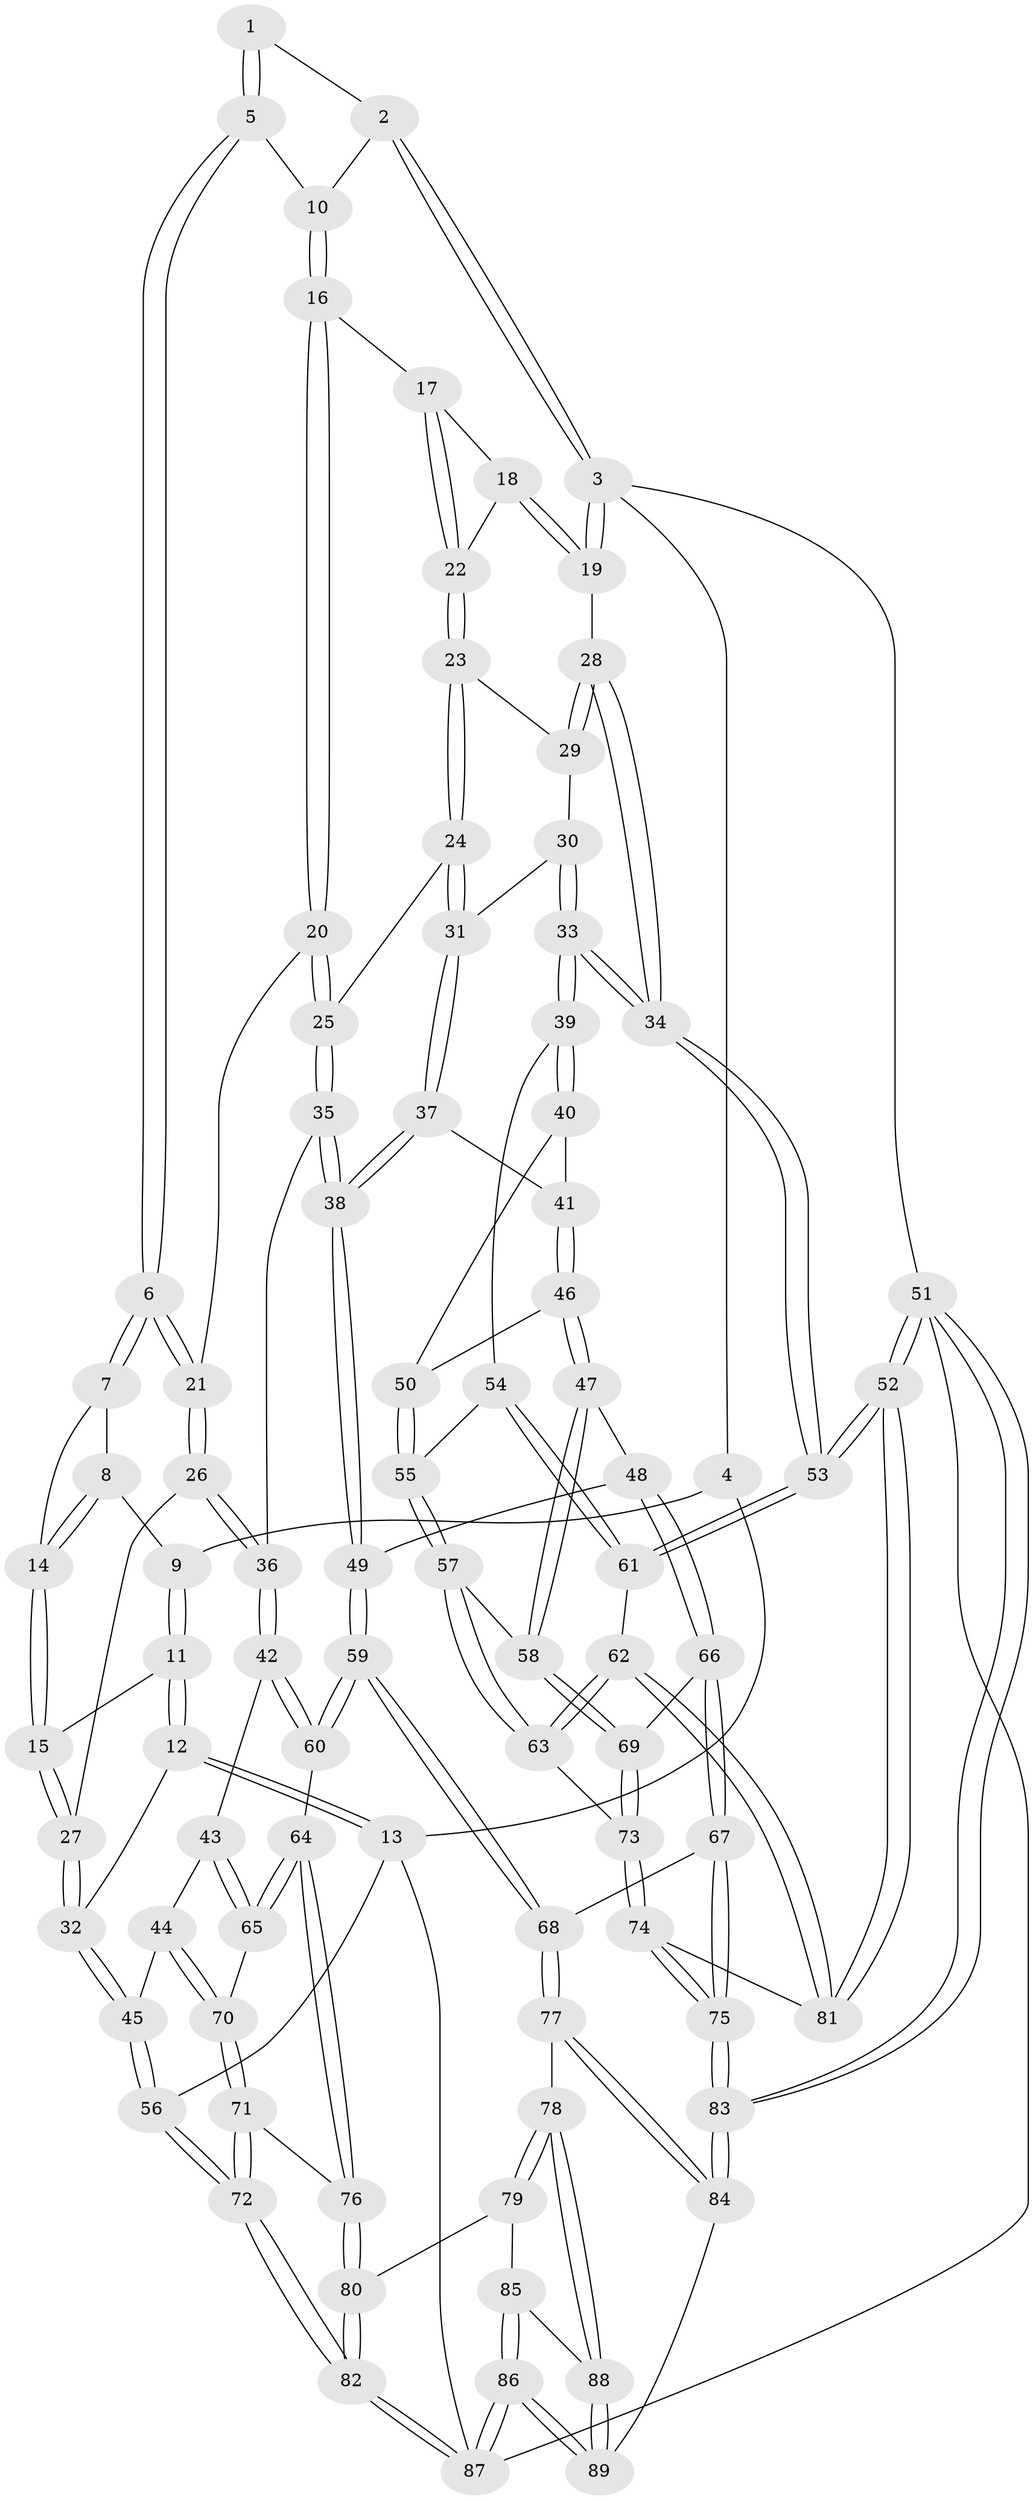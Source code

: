 // Generated by graph-tools (version 1.1) at 2025/51/03/09/25 03:51:03]
// undirected, 89 vertices, 219 edges
graph export_dot {
graph [start="1"]
  node [color=gray90,style=filled];
  1 [pos="+0.41881141376174363+0"];
  2 [pos="+0.7278506654162333+0"];
  3 [pos="+1+0"];
  4 [pos="+0.1796036216061139+0"];
  5 [pos="+0.45896839110701415+0.05828178557899982"];
  6 [pos="+0.4622560790865994+0.0935258920673479"];
  7 [pos="+0.3756358114855008+0.07089444290126515"];
  8 [pos="+0.31666147197093414+0.029013046936065278"];
  9 [pos="+0.1800056226162072+0"];
  10 [pos="+0.7285393311573076+0"];
  11 [pos="+0.14924426763879375+0"];
  12 [pos="+0.004350427988348829+0.2457551498879684"];
  13 [pos="+0+0.2627500926122692"];
  14 [pos="+0.29516343067743916+0.11874519785089088"];
  15 [pos="+0.27029440643350866+0.16475755221024563"];
  16 [pos="+0.7298682369878557+0"];
  17 [pos="+0.7484700104235897+0"];
  18 [pos="+1+0.016629890222690666"];
  19 [pos="+1+0"];
  20 [pos="+0.5357417332818337+0.17223985484534515"];
  21 [pos="+0.49983128538286065+0.17442609354253205"];
  22 [pos="+0.7924391369862074+0.06402261946202605"];
  23 [pos="+0.8012139615219753+0.08597950560853353"];
  24 [pos="+0.7592155604928181+0.26619326282853384"];
  25 [pos="+0.6569255897591243+0.2667235643811266"];
  26 [pos="+0.3985524839687582+0.269452476407854"];
  27 [pos="+0.2857045131723646+0.2749846584932952"];
  28 [pos="+1+0.07079444578182892"];
  29 [pos="+0.8958797408006471+0.13107402057640619"];
  30 [pos="+0.9144139797978543+0.24799393578724768"];
  31 [pos="+0.7776606732202096+0.284172233091948"];
  32 [pos="+0.20328914819506178+0.3250059179993887"];
  33 [pos="+1+0.35176745656574115"];
  34 [pos="+1+0.3505653108840295"];
  35 [pos="+0.6002355060621168+0.4328077658317669"];
  36 [pos="+0.4851985796024362+0.42159761453323163"];
  37 [pos="+0.7911378690317322+0.32991302911961073"];
  38 [pos="+0.6072997008373789+0.4398437810329376"];
  39 [pos="+1+0.3801379452703691"];
  40 [pos="+0.9294195173282797+0.38530055130476837"];
  41 [pos="+0.8108467653598238+0.37713911944552114"];
  42 [pos="+0.4614624343129909+0.4689987608143391"];
  43 [pos="+0.37487501413814867+0.497824393888511"];
  44 [pos="+0.22185231304242695+0.44291298112649463"];
  45 [pos="+0.20588951732702743+0.4024465379168764"];
  46 [pos="+0.7896505036625+0.4445528540490665"];
  47 [pos="+0.7857715880716102+0.449485502650921"];
  48 [pos="+0.6474682983773162+0.47724828916517154"];
  49 [pos="+0.6331444538671228+0.47168082859234706"];
  50 [pos="+0.878288837864636+0.4845232837723324"];
  51 [pos="+1+1"];
  52 [pos="+1+1"];
  53 [pos="+1+0.6604262465254103"];
  54 [pos="+0.9133474394916741+0.505593396910398"];
  55 [pos="+0.9074305720285435+0.5068906822071426"];
  56 [pos="+0+0.6778037538746889"];
  57 [pos="+0.8626564260932609+0.5768944184485332"];
  58 [pos="+0.7967368160548934+0.5253508564640402"];
  59 [pos="+0.5263038202531755+0.6658523665386756"];
  60 [pos="+0.48898305286500937+0.6431728013618314"];
  61 [pos="+1+0.6571378397183557"];
  62 [pos="+1+0.6584399534974901"];
  63 [pos="+0.863272842799289+0.5791029916434205"];
  64 [pos="+0.3887921763319001+0.6471977733407311"];
  65 [pos="+0.3571110906441041+0.6024285522434754"];
  66 [pos="+0.6914353839467215+0.5696376290000149"];
  67 [pos="+0.5813106974618211+0.7399319773141803"];
  68 [pos="+0.5808099476102035+0.7399363844332971"];
  69 [pos="+0.7448981895460092+0.5854192448298196"];
  70 [pos="+0.22270894081030684+0.5441163692912617"];
  71 [pos="+0.18977338740970598+0.6100577166648345"];
  72 [pos="+0+0.7375282244960082"];
  73 [pos="+0.7848794741128541+0.686827763058757"];
  74 [pos="+0.77640800151406+0.7698623133276569"];
  75 [pos="+0.7610672706020629+0.7849206931285178"];
  76 [pos="+0.28958739791404825+0.7493312904574385"];
  77 [pos="+0.5627234196904946+0.7660969637271484"];
  78 [pos="+0.4453292392427515+0.8449185946443494"];
  79 [pos="+0.3583636513763277+0.8284313139911571"];
  80 [pos="+0.28870915094843497+0.7560737184343014"];
  81 [pos="+0.8333016060032934+0.7568540376643162"];
  82 [pos="+0+1"];
  83 [pos="+0.8383176477112696+1"];
  84 [pos="+0.6128311895285428+1"];
  85 [pos="+0.3334932820777014+0.8813319437925718"];
  86 [pos="+0+1"];
  87 [pos="+0+1"];
  88 [pos="+0.4655250775538677+1"];
  89 [pos="+0.4717699417014044+1"];
  1 -- 2;
  1 -- 5;
  1 -- 5;
  2 -- 3;
  2 -- 3;
  2 -- 10;
  3 -- 4;
  3 -- 19;
  3 -- 19;
  3 -- 51;
  4 -- 9;
  4 -- 13;
  5 -- 6;
  5 -- 6;
  5 -- 10;
  6 -- 7;
  6 -- 7;
  6 -- 21;
  6 -- 21;
  7 -- 8;
  7 -- 14;
  8 -- 9;
  8 -- 14;
  8 -- 14;
  9 -- 11;
  9 -- 11;
  10 -- 16;
  10 -- 16;
  11 -- 12;
  11 -- 12;
  11 -- 15;
  12 -- 13;
  12 -- 13;
  12 -- 32;
  13 -- 56;
  13 -- 87;
  14 -- 15;
  14 -- 15;
  15 -- 27;
  15 -- 27;
  16 -- 17;
  16 -- 20;
  16 -- 20;
  17 -- 18;
  17 -- 22;
  17 -- 22;
  18 -- 19;
  18 -- 19;
  18 -- 22;
  19 -- 28;
  20 -- 21;
  20 -- 25;
  20 -- 25;
  21 -- 26;
  21 -- 26;
  22 -- 23;
  22 -- 23;
  23 -- 24;
  23 -- 24;
  23 -- 29;
  24 -- 25;
  24 -- 31;
  24 -- 31;
  25 -- 35;
  25 -- 35;
  26 -- 27;
  26 -- 36;
  26 -- 36;
  27 -- 32;
  27 -- 32;
  28 -- 29;
  28 -- 29;
  28 -- 34;
  28 -- 34;
  29 -- 30;
  30 -- 31;
  30 -- 33;
  30 -- 33;
  31 -- 37;
  31 -- 37;
  32 -- 45;
  32 -- 45;
  33 -- 34;
  33 -- 34;
  33 -- 39;
  33 -- 39;
  34 -- 53;
  34 -- 53;
  35 -- 36;
  35 -- 38;
  35 -- 38;
  36 -- 42;
  36 -- 42;
  37 -- 38;
  37 -- 38;
  37 -- 41;
  38 -- 49;
  38 -- 49;
  39 -- 40;
  39 -- 40;
  39 -- 54;
  40 -- 41;
  40 -- 50;
  41 -- 46;
  41 -- 46;
  42 -- 43;
  42 -- 60;
  42 -- 60;
  43 -- 44;
  43 -- 65;
  43 -- 65;
  44 -- 45;
  44 -- 70;
  44 -- 70;
  45 -- 56;
  45 -- 56;
  46 -- 47;
  46 -- 47;
  46 -- 50;
  47 -- 48;
  47 -- 58;
  47 -- 58;
  48 -- 49;
  48 -- 66;
  48 -- 66;
  49 -- 59;
  49 -- 59;
  50 -- 55;
  50 -- 55;
  51 -- 52;
  51 -- 52;
  51 -- 83;
  51 -- 83;
  51 -- 87;
  52 -- 53;
  52 -- 53;
  52 -- 81;
  52 -- 81;
  53 -- 61;
  53 -- 61;
  54 -- 55;
  54 -- 61;
  54 -- 61;
  55 -- 57;
  55 -- 57;
  56 -- 72;
  56 -- 72;
  57 -- 58;
  57 -- 63;
  57 -- 63;
  58 -- 69;
  58 -- 69;
  59 -- 60;
  59 -- 60;
  59 -- 68;
  59 -- 68;
  60 -- 64;
  61 -- 62;
  62 -- 63;
  62 -- 63;
  62 -- 81;
  62 -- 81;
  63 -- 73;
  64 -- 65;
  64 -- 65;
  64 -- 76;
  64 -- 76;
  65 -- 70;
  66 -- 67;
  66 -- 67;
  66 -- 69;
  67 -- 68;
  67 -- 75;
  67 -- 75;
  68 -- 77;
  68 -- 77;
  69 -- 73;
  69 -- 73;
  70 -- 71;
  70 -- 71;
  71 -- 72;
  71 -- 72;
  71 -- 76;
  72 -- 82;
  72 -- 82;
  73 -- 74;
  73 -- 74;
  74 -- 75;
  74 -- 75;
  74 -- 81;
  75 -- 83;
  75 -- 83;
  76 -- 80;
  76 -- 80;
  77 -- 78;
  77 -- 84;
  77 -- 84;
  78 -- 79;
  78 -- 79;
  78 -- 88;
  78 -- 88;
  79 -- 80;
  79 -- 85;
  80 -- 82;
  80 -- 82;
  82 -- 87;
  82 -- 87;
  83 -- 84;
  83 -- 84;
  84 -- 89;
  85 -- 86;
  85 -- 86;
  85 -- 88;
  86 -- 87;
  86 -- 87;
  86 -- 89;
  86 -- 89;
  88 -- 89;
  88 -- 89;
}
